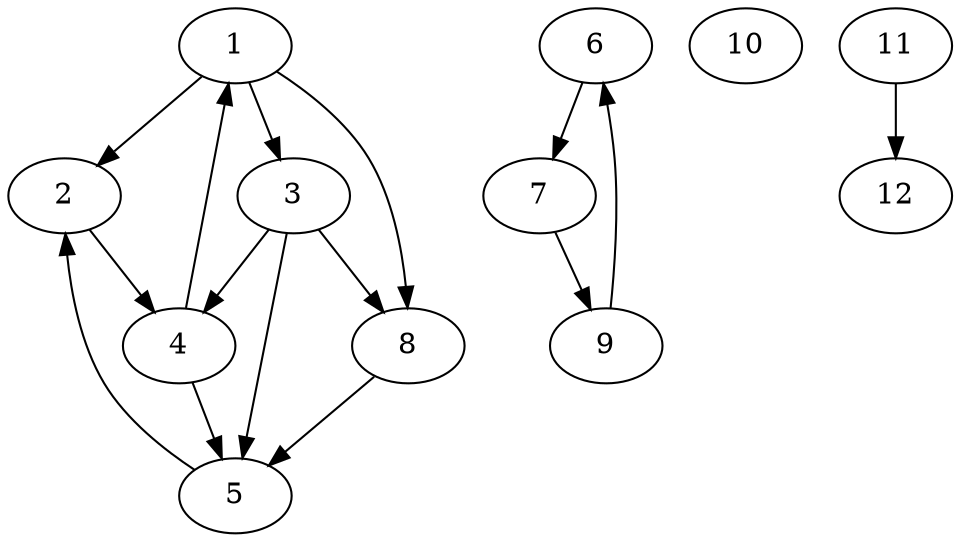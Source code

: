 digraph G {
  1 [ label="1" ];
  2 [ label="2" ];
  3 [ label="3" ];
  8 [ label="8" ];
  4 [ label="4" ];
  5 [ label="5" ];
  6 [ label="6" ];
  7 [ label="7" ];
  9 [ label="9" ];
  10 [ label="10" ];
  12 [ label="12" ];
  11 [ label="11" ];
  1 -> 2 [ label="" ];
  1 -> 3 [ label="" ];
  1 -> 8 [ label="" ];
  2 -> 4 [ label="" ];
  3 -> 5 [ label="" ];
  3 -> 8 [ label="" ];
  4 -> 5 [ label="" ];
  5 -> 2 [ label="" ];
  3 -> 4 [ label="" ];
  4 -> 1 [ label="" ];
  8 -> 5 [ label="" ];
  6 -> 7 [ label="" ];
  7 -> 9 [ label="" ];
  9 -> 6 [ label="" ];
  11 -> 12 [ label="" ];
}
